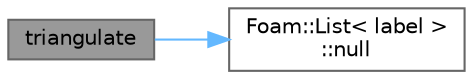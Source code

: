 digraph "triangulate"
{
 // LATEX_PDF_SIZE
  bgcolor="transparent";
  edge [fontname=Helvetica,fontsize=10,labelfontname=Helvetica,labelfontsize=10];
  node [fontname=Helvetica,fontsize=10,shape=box,height=0.2,width=0.4];
  rankdir="LR";
  Node1 [id="Node000001",label="triangulate",height=0.2,width=0.4,color="gray40", fillcolor="grey60", style="filled", fontcolor="black",tooltip=" "];
  Node1 -> Node2 [id="edge1_Node000001_Node000002",color="steelblue1",style="solid",tooltip=" "];
  Node2 [id="Node000002",label="Foam::List\< label \>\l::null",height=0.2,width=0.4,color="grey40", fillcolor="white", style="filled",URL="$classFoam_1_1List.html#ad5ee24889eb8a08fa0e571cfc8063c7f",tooltip=" "];
}

